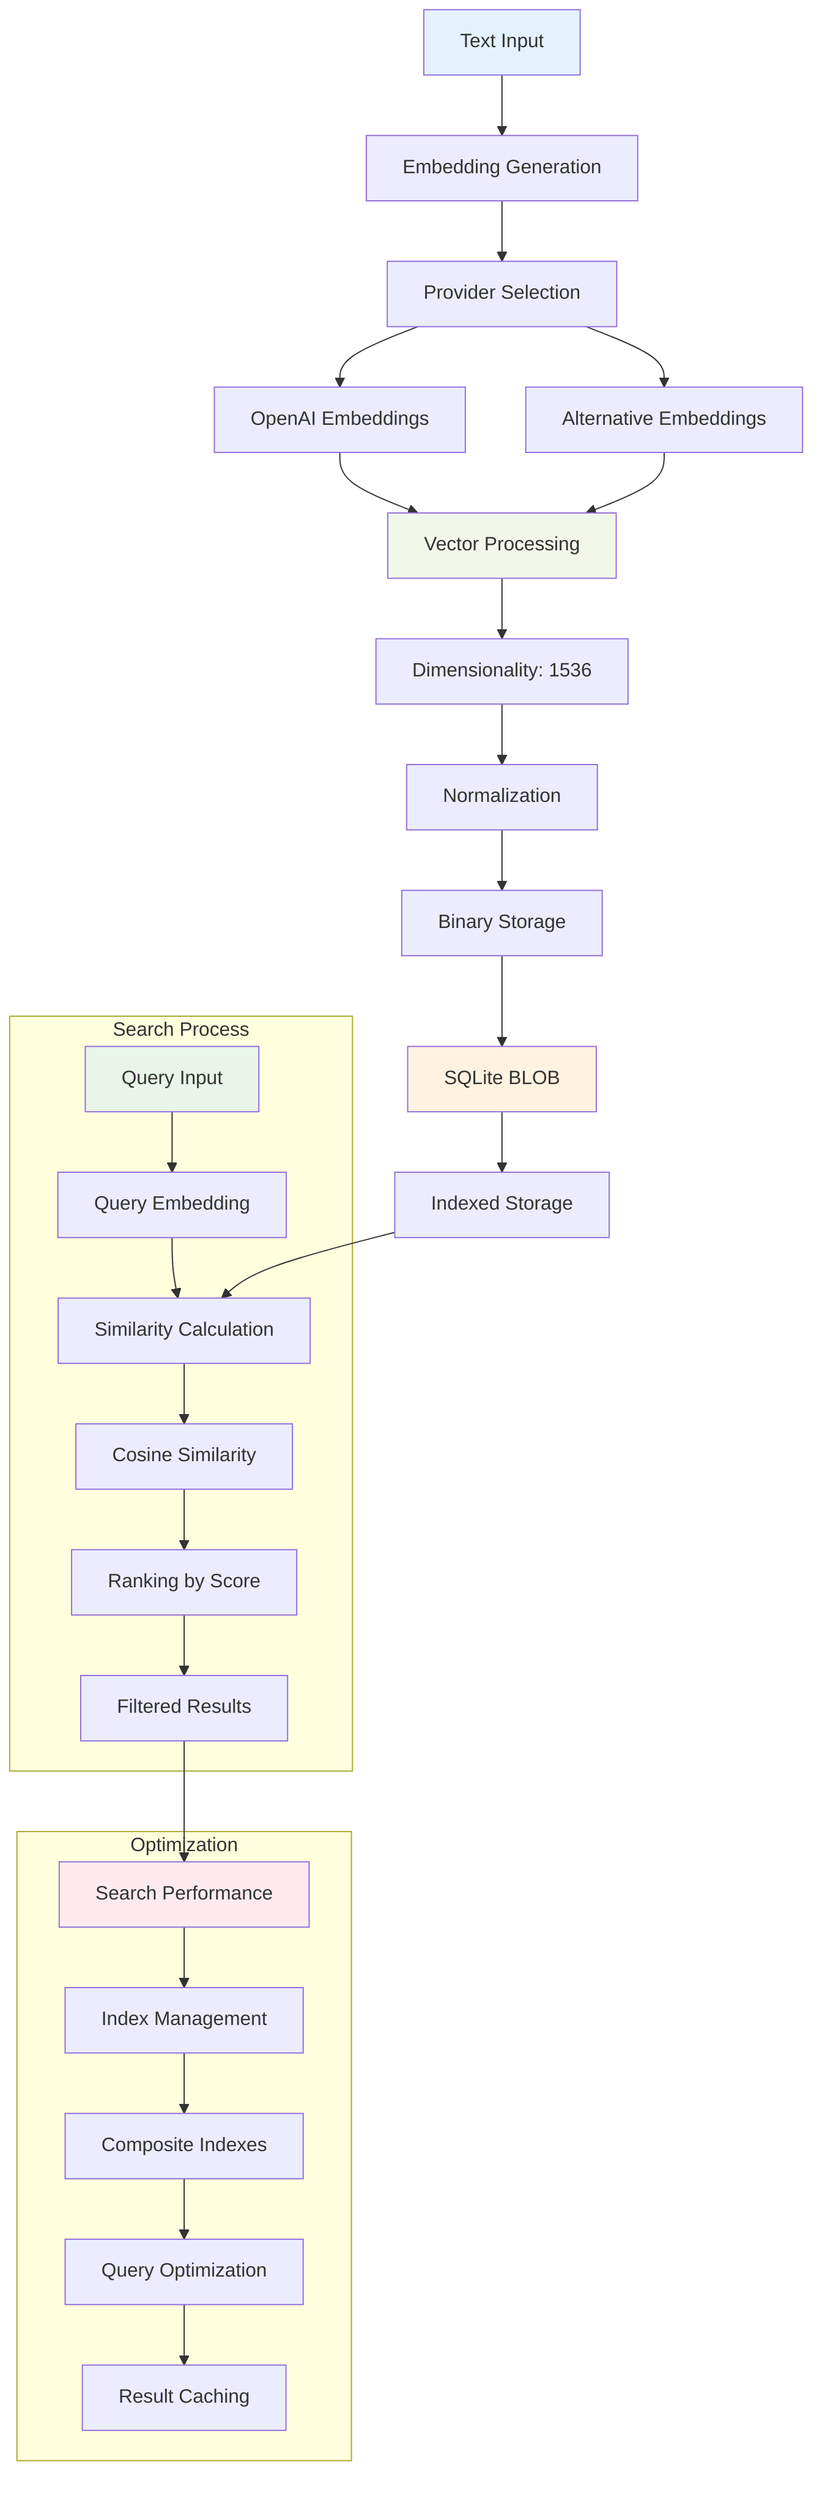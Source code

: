 graph TB
    A[Text Input] --> B[Embedding Generation]
    B --> C[Provider Selection]
    C --> D[OpenAI Embeddings]
    C --> E[Alternative Embeddings]
    
    D --> F[Vector Processing]
    E --> F
    
    F --> G[Dimensionality: 1536]
    G --> H[Normalization]
    H --> I[Binary Storage]
    
    I --> J[SQLite BLOB]
    J --> K[Indexed Storage]
    
    subgraph "Search Process"
        L[Query Input] --> M[Query Embedding]
        M --> N[Similarity Calculation]
        N --> O[Cosine Similarity]
        O --> P[Ranking by Score]
        P --> Q[Filtered Results]
    end
    
    K --> N
    
    subgraph "Optimization"
        R[Search Performance] --> S[Index Management]
        S --> T[Composite Indexes]
        T --> U[Query Optimization]
        U --> V[Result Caching]
    end
    
    Q --> R
    
    style A fill:#e3f2fd
    style F fill:#f1f8e9
    style J fill:#fff3e0
    style L fill:#e8f5e8
    style R fill:#ffebee